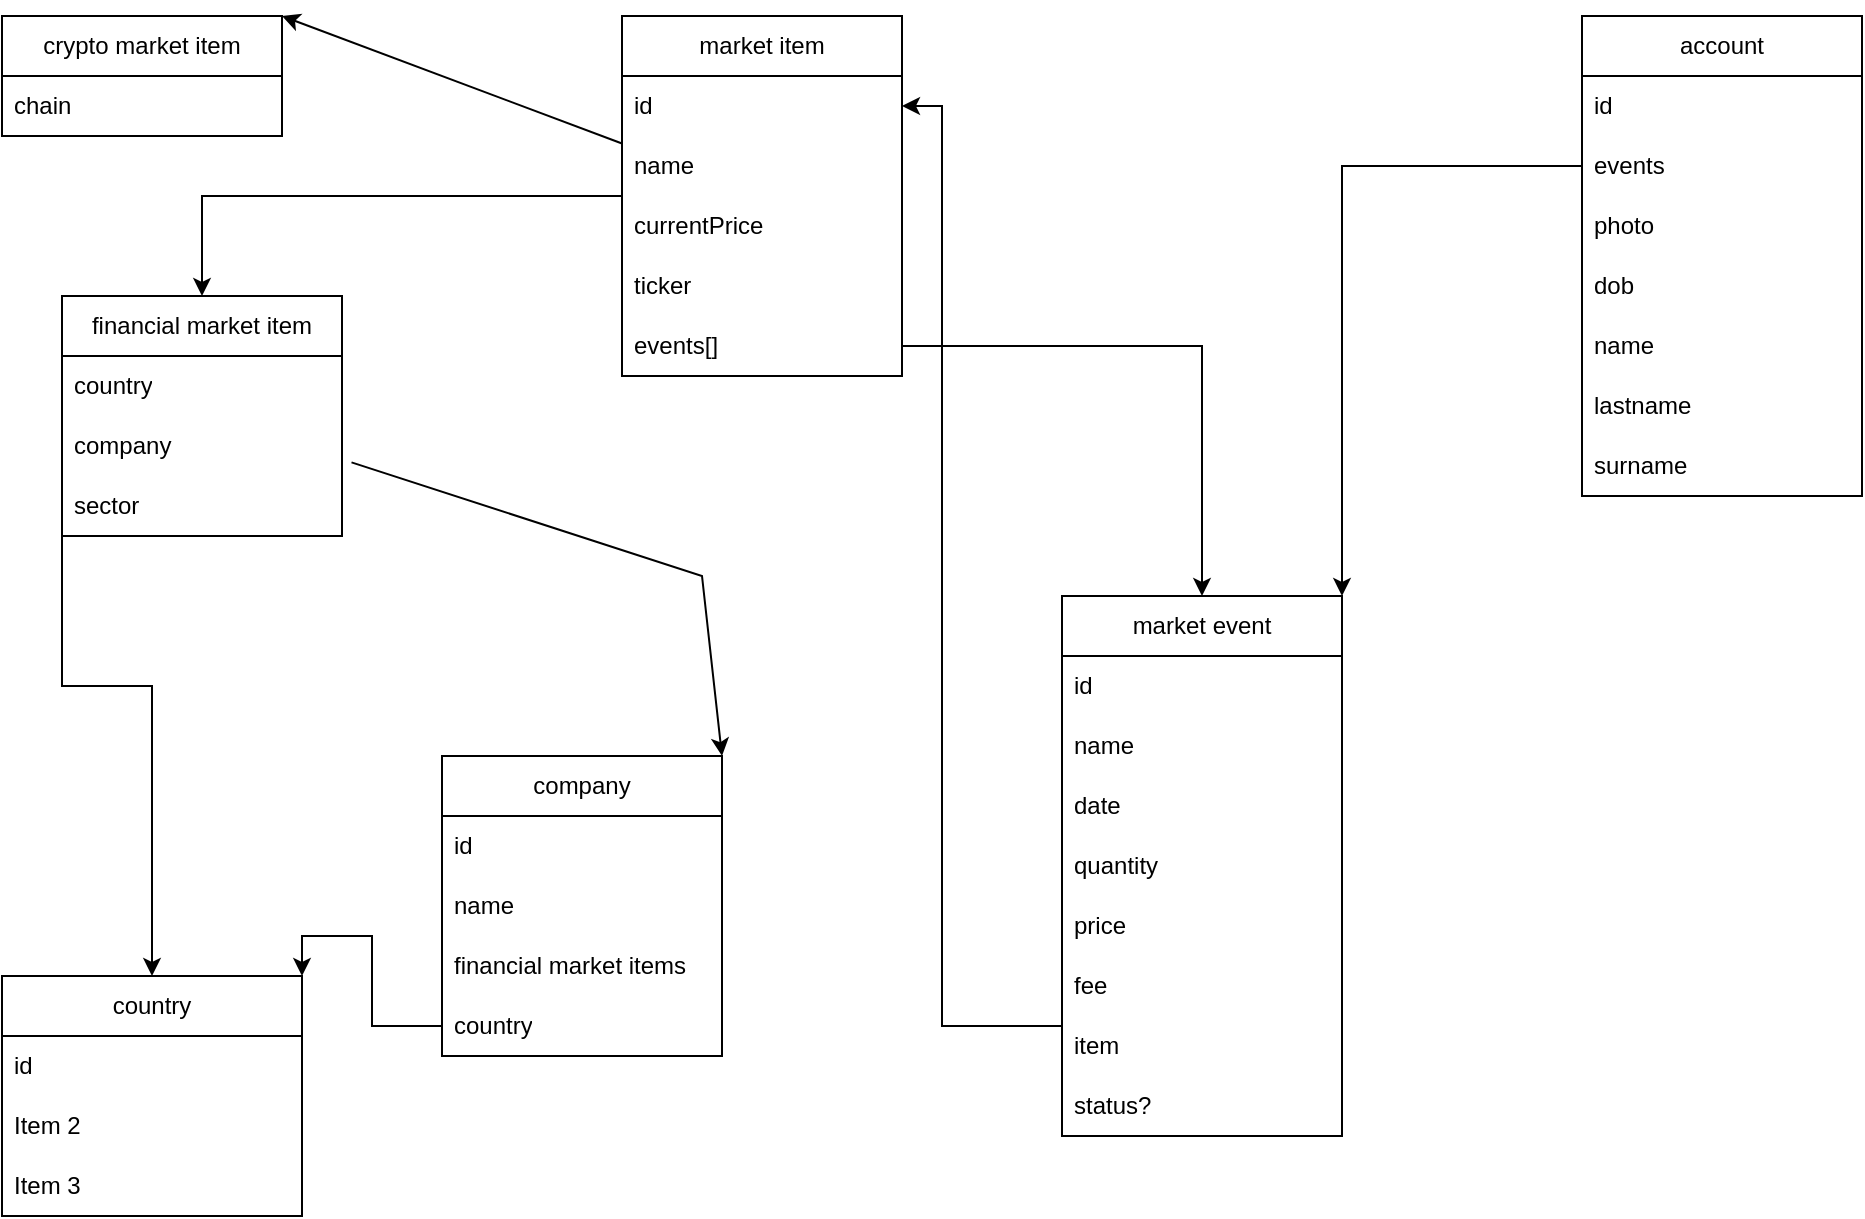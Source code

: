 <mxfile version="24.8.6">
  <diagram name="Page-1" id="42789a77-a242-8287-6e28-9cd8cfd52e62">
    <mxGraphModel dx="1524" dy="803" grid="1" gridSize="10" guides="1" tooltips="1" connect="1" arrows="1" fold="1" page="1" pageScale="1" pageWidth="1100" pageHeight="850" background="none" math="0" shadow="0">
      <root>
        <mxCell id="0" />
        <mxCell id="1" parent="0" />
        <mxCell id="1LI2JtkJgWP_I5isK35J-2" value="market event" style="swimlane;fontStyle=0;childLayout=stackLayout;horizontal=1;startSize=30;horizontalStack=0;resizeParent=1;resizeParentMax=0;resizeLast=0;collapsible=1;marginBottom=0;whiteSpace=wrap;html=1;" parent="1" vertex="1">
          <mxGeometry x="540" y="330" width="140" height="270" as="geometry" />
        </mxCell>
        <mxCell id="1LI2JtkJgWP_I5isK35J-3" value="id" style="text;strokeColor=none;fillColor=none;align=left;verticalAlign=middle;spacingLeft=4;spacingRight=4;overflow=hidden;points=[[0,0.5],[1,0.5]];portConstraint=eastwest;rotatable=0;whiteSpace=wrap;html=1;" parent="1LI2JtkJgWP_I5isK35J-2" vertex="1">
          <mxGeometry y="30" width="140" height="30" as="geometry" />
        </mxCell>
        <mxCell id="1LI2JtkJgWP_I5isK35J-4" value="name" style="text;strokeColor=none;fillColor=none;align=left;verticalAlign=middle;spacingLeft=4;spacingRight=4;overflow=hidden;points=[[0,0.5],[1,0.5]];portConstraint=eastwest;rotatable=0;whiteSpace=wrap;html=1;" parent="1LI2JtkJgWP_I5isK35J-2" vertex="1">
          <mxGeometry y="60" width="140" height="30" as="geometry" />
        </mxCell>
        <mxCell id="1LI2JtkJgWP_I5isK35J-5" value="date" style="text;strokeColor=none;fillColor=none;align=left;verticalAlign=middle;spacingLeft=4;spacingRight=4;overflow=hidden;points=[[0,0.5],[1,0.5]];portConstraint=eastwest;rotatable=0;whiteSpace=wrap;html=1;" parent="1LI2JtkJgWP_I5isK35J-2" vertex="1">
          <mxGeometry y="90" width="140" height="30" as="geometry" />
        </mxCell>
        <mxCell id="1LI2JtkJgWP_I5isK35J-13" value="quantity" style="text;strokeColor=none;fillColor=none;align=left;verticalAlign=middle;spacingLeft=4;spacingRight=4;overflow=hidden;points=[[0,0.5],[1,0.5]];portConstraint=eastwest;rotatable=0;whiteSpace=wrap;html=1;" parent="1LI2JtkJgWP_I5isK35J-2" vertex="1">
          <mxGeometry y="120" width="140" height="30" as="geometry" />
        </mxCell>
        <mxCell id="1LI2JtkJgWP_I5isK35J-16" value="price" style="text;strokeColor=none;fillColor=none;align=left;verticalAlign=middle;spacingLeft=4;spacingRight=4;overflow=hidden;points=[[0,0.5],[1,0.5]];portConstraint=eastwest;rotatable=0;whiteSpace=wrap;html=1;" parent="1LI2JtkJgWP_I5isK35J-2" vertex="1">
          <mxGeometry y="150" width="140" height="30" as="geometry" />
        </mxCell>
        <mxCell id="1LI2JtkJgWP_I5isK35J-17" value="fee" style="text;strokeColor=none;fillColor=none;align=left;verticalAlign=middle;spacingLeft=4;spacingRight=4;overflow=hidden;points=[[0,0.5],[1,0.5]];portConstraint=eastwest;rotatable=0;whiteSpace=wrap;html=1;" parent="1LI2JtkJgWP_I5isK35J-2" vertex="1">
          <mxGeometry y="180" width="140" height="30" as="geometry" />
        </mxCell>
        <mxCell id="1LI2JtkJgWP_I5isK35J-14" value="item" style="text;strokeColor=none;fillColor=none;align=left;verticalAlign=middle;spacingLeft=4;spacingRight=4;overflow=hidden;points=[[0,0.5],[1,0.5]];portConstraint=eastwest;rotatable=0;whiteSpace=wrap;html=1;" parent="1LI2JtkJgWP_I5isK35J-2" vertex="1">
          <mxGeometry y="210" width="140" height="30" as="geometry" />
        </mxCell>
        <mxCell id="1LI2JtkJgWP_I5isK35J-18" value="status?" style="text;strokeColor=none;fillColor=none;align=left;verticalAlign=middle;spacingLeft=4;spacingRight=4;overflow=hidden;points=[[0,0.5],[1,0.5]];portConstraint=eastwest;rotatable=0;whiteSpace=wrap;html=1;" parent="1LI2JtkJgWP_I5isK35J-2" vertex="1">
          <mxGeometry y="240" width="140" height="30" as="geometry" />
        </mxCell>
        <mxCell id="1LI2JtkJgWP_I5isK35J-31" style="edgeStyle=orthogonalEdgeStyle;rounded=0;orthogonalLoop=1;jettySize=auto;html=1;entryX=0.5;entryY=0;entryDx=0;entryDy=0;" parent="1" source="1LI2JtkJgWP_I5isK35J-6" target="1LI2JtkJgWP_I5isK35J-27" edge="1">
          <mxGeometry relative="1" as="geometry" />
        </mxCell>
        <mxCell id="1LI2JtkJgWP_I5isK35J-6" value="market item" style="swimlane;fontStyle=0;childLayout=stackLayout;horizontal=1;startSize=30;horizontalStack=0;resizeParent=1;resizeParentMax=0;resizeLast=0;collapsible=1;marginBottom=0;whiteSpace=wrap;html=1;" parent="1" vertex="1">
          <mxGeometry x="320" y="40" width="140" height="180" as="geometry" />
        </mxCell>
        <mxCell id="1LI2JtkJgWP_I5isK35J-7" value="id&lt;span style=&quot;white-space: pre;&quot;&gt;&#x9;&lt;/span&gt;" style="text;strokeColor=none;fillColor=none;align=left;verticalAlign=middle;spacingLeft=4;spacingRight=4;overflow=hidden;points=[[0,0.5],[1,0.5]];portConstraint=eastwest;rotatable=0;whiteSpace=wrap;html=1;" parent="1LI2JtkJgWP_I5isK35J-6" vertex="1">
          <mxGeometry y="30" width="140" height="30" as="geometry" />
        </mxCell>
        <mxCell id="1LI2JtkJgWP_I5isK35J-8" value="name" style="text;strokeColor=none;fillColor=none;align=left;verticalAlign=middle;spacingLeft=4;spacingRight=4;overflow=hidden;points=[[0,0.5],[1,0.5]];portConstraint=eastwest;rotatable=0;whiteSpace=wrap;html=1;" parent="1LI2JtkJgWP_I5isK35J-6" vertex="1">
          <mxGeometry y="60" width="140" height="30" as="geometry" />
        </mxCell>
        <mxCell id="1LI2JtkJgWP_I5isK35J-12" value="currentPrice" style="text;strokeColor=none;fillColor=none;align=left;verticalAlign=middle;spacingLeft=4;spacingRight=4;overflow=hidden;points=[[0,0.5],[1,0.5]];portConstraint=eastwest;rotatable=0;whiteSpace=wrap;html=1;" parent="1LI2JtkJgWP_I5isK35J-6" vertex="1">
          <mxGeometry y="90" width="140" height="30" as="geometry" />
        </mxCell>
        <mxCell id="1LI2JtkJgWP_I5isK35J-19" value="ticker" style="text;strokeColor=none;fillColor=none;align=left;verticalAlign=middle;spacingLeft=4;spacingRight=4;overflow=hidden;points=[[0,0.5],[1,0.5]];portConstraint=eastwest;rotatable=0;whiteSpace=wrap;html=1;" parent="1LI2JtkJgWP_I5isK35J-6" vertex="1">
          <mxGeometry y="120" width="140" height="30" as="geometry" />
        </mxCell>
        <mxCell id="1LI2JtkJgWP_I5isK35J-9" value="events[]" style="text;strokeColor=none;fillColor=none;align=left;verticalAlign=middle;spacingLeft=4;spacingRight=4;overflow=hidden;points=[[0,0.5],[1,0.5]];portConstraint=eastwest;rotatable=0;whiteSpace=wrap;html=1;" parent="1LI2JtkJgWP_I5isK35J-6" vertex="1">
          <mxGeometry y="150" width="140" height="30" as="geometry" />
        </mxCell>
        <mxCell id="1LI2JtkJgWP_I5isK35J-15" style="edgeStyle=orthogonalEdgeStyle;rounded=0;orthogonalLoop=1;jettySize=auto;html=1;" parent="1" source="1LI2JtkJgWP_I5isK35J-14" target="1LI2JtkJgWP_I5isK35J-7" edge="1">
          <mxGeometry relative="1" as="geometry">
            <Array as="points">
              <mxPoint x="480" y="545" />
              <mxPoint x="480" y="85" />
            </Array>
          </mxGeometry>
        </mxCell>
        <mxCell id="1LI2JtkJgWP_I5isK35J-20" value="crypto market item" style="swimlane;fontStyle=0;childLayout=stackLayout;horizontal=1;startSize=30;horizontalStack=0;resizeParent=1;resizeParentMax=0;resizeLast=0;collapsible=1;marginBottom=0;whiteSpace=wrap;html=1;" parent="1" vertex="1">
          <mxGeometry x="10" y="40" width="140" height="60" as="geometry" />
        </mxCell>
        <mxCell id="1LI2JtkJgWP_I5isK35J-21" value="chain" style="text;strokeColor=none;fillColor=none;align=left;verticalAlign=middle;spacingLeft=4;spacingRight=4;overflow=hidden;points=[[0,0.5],[1,0.5]];portConstraint=eastwest;rotatable=0;whiteSpace=wrap;html=1;" parent="1LI2JtkJgWP_I5isK35J-20" vertex="1">
          <mxGeometry y="30" width="140" height="30" as="geometry" />
        </mxCell>
        <mxCell id="1LI2JtkJgWP_I5isK35J-25" value="" style="endArrow=classic;html=1;rounded=0;entryX=1;entryY=0;entryDx=0;entryDy=0;" parent="1" source="1LI2JtkJgWP_I5isK35J-6" target="1LI2JtkJgWP_I5isK35J-20" edge="1">
          <mxGeometry width="50" height="50" relative="1" as="geometry">
            <mxPoint x="520" y="440" as="sourcePoint" />
            <mxPoint x="570" y="390" as="targetPoint" />
          </mxGeometry>
        </mxCell>
        <mxCell id="1LI2JtkJgWP_I5isK35J-26" style="edgeStyle=orthogonalEdgeStyle;rounded=0;orthogonalLoop=1;jettySize=auto;html=1;entryX=0.5;entryY=0;entryDx=0;entryDy=0;" parent="1" source="1LI2JtkJgWP_I5isK35J-9" target="1LI2JtkJgWP_I5isK35J-2" edge="1">
          <mxGeometry relative="1" as="geometry" />
        </mxCell>
        <mxCell id="1LI2JtkJgWP_I5isK35J-27" value="financial market item" style="swimlane;fontStyle=0;childLayout=stackLayout;horizontal=1;startSize=30;horizontalStack=0;resizeParent=1;resizeParentMax=0;resizeLast=0;collapsible=1;marginBottom=0;whiteSpace=wrap;html=1;" parent="1" vertex="1">
          <mxGeometry x="40" y="180" width="140" height="120" as="geometry" />
        </mxCell>
        <mxCell id="1LI2JtkJgWP_I5isK35J-28" value="country" style="text;strokeColor=none;fillColor=none;align=left;verticalAlign=middle;spacingLeft=4;spacingRight=4;overflow=hidden;points=[[0,0.5],[1,0.5]];portConstraint=eastwest;rotatable=0;whiteSpace=wrap;html=1;" parent="1LI2JtkJgWP_I5isK35J-27" vertex="1">
          <mxGeometry y="30" width="140" height="30" as="geometry" />
        </mxCell>
        <mxCell id="1LI2JtkJgWP_I5isK35J-29" value="company" style="text;strokeColor=none;fillColor=none;align=left;verticalAlign=middle;spacingLeft=4;spacingRight=4;overflow=hidden;points=[[0,0.5],[1,0.5]];portConstraint=eastwest;rotatable=0;whiteSpace=wrap;html=1;" parent="1LI2JtkJgWP_I5isK35J-27" vertex="1">
          <mxGeometry y="60" width="140" height="30" as="geometry" />
        </mxCell>
        <mxCell id="1LI2JtkJgWP_I5isK35J-30" value="sector" style="text;strokeColor=none;fillColor=none;align=left;verticalAlign=middle;spacingLeft=4;spacingRight=4;overflow=hidden;points=[[0,0.5],[1,0.5]];portConstraint=eastwest;rotatable=0;whiteSpace=wrap;html=1;" parent="1LI2JtkJgWP_I5isK35J-27" vertex="1">
          <mxGeometry y="90" width="140" height="30" as="geometry" />
        </mxCell>
        <mxCell id="1LI2JtkJgWP_I5isK35J-32" value="company" style="swimlane;fontStyle=0;childLayout=stackLayout;horizontal=1;startSize=30;horizontalStack=0;resizeParent=1;resizeParentMax=0;resizeLast=0;collapsible=1;marginBottom=0;whiteSpace=wrap;html=1;" parent="1" vertex="1">
          <mxGeometry x="230" y="410" width="140" height="150" as="geometry" />
        </mxCell>
        <mxCell id="1LI2JtkJgWP_I5isK35J-33" value="id" style="text;strokeColor=none;fillColor=none;align=left;verticalAlign=middle;spacingLeft=4;spacingRight=4;overflow=hidden;points=[[0,0.5],[1,0.5]];portConstraint=eastwest;rotatable=0;whiteSpace=wrap;html=1;" parent="1LI2JtkJgWP_I5isK35J-32" vertex="1">
          <mxGeometry y="30" width="140" height="30" as="geometry" />
        </mxCell>
        <mxCell id="1LI2JtkJgWP_I5isK35J-34" value="name" style="text;strokeColor=none;fillColor=none;align=left;verticalAlign=middle;spacingLeft=4;spacingRight=4;overflow=hidden;points=[[0,0.5],[1,0.5]];portConstraint=eastwest;rotatable=0;whiteSpace=wrap;html=1;" parent="1LI2JtkJgWP_I5isK35J-32" vertex="1">
          <mxGeometry y="60" width="140" height="30" as="geometry" />
        </mxCell>
        <mxCell id="1LI2JtkJgWP_I5isK35J-35" value="financial market items" style="text;strokeColor=none;fillColor=none;align=left;verticalAlign=middle;spacingLeft=4;spacingRight=4;overflow=hidden;points=[[0,0.5],[1,0.5]];portConstraint=eastwest;rotatable=0;whiteSpace=wrap;html=1;" parent="1LI2JtkJgWP_I5isK35J-32" vertex="1">
          <mxGeometry y="90" width="140" height="30" as="geometry" />
        </mxCell>
        <mxCell id="1LI2JtkJgWP_I5isK35J-46" value="country" style="text;strokeColor=none;fillColor=none;align=left;verticalAlign=middle;spacingLeft=4;spacingRight=4;overflow=hidden;points=[[0,0.5],[1,0.5]];portConstraint=eastwest;rotatable=0;whiteSpace=wrap;html=1;" parent="1LI2JtkJgWP_I5isK35J-32" vertex="1">
          <mxGeometry y="120" width="140" height="30" as="geometry" />
        </mxCell>
        <mxCell id="1LI2JtkJgWP_I5isK35J-40" value="country" style="swimlane;fontStyle=0;childLayout=stackLayout;horizontal=1;startSize=30;horizontalStack=0;resizeParent=1;resizeParentMax=0;resizeLast=0;collapsible=1;marginBottom=0;whiteSpace=wrap;html=1;" parent="1" vertex="1">
          <mxGeometry x="10" y="520" width="150" height="120" as="geometry" />
        </mxCell>
        <mxCell id="1LI2JtkJgWP_I5isK35J-41" value="id" style="text;strokeColor=none;fillColor=none;align=left;verticalAlign=middle;spacingLeft=4;spacingRight=4;overflow=hidden;points=[[0,0.5],[1,0.5]];portConstraint=eastwest;rotatable=0;whiteSpace=wrap;html=1;" parent="1LI2JtkJgWP_I5isK35J-40" vertex="1">
          <mxGeometry y="30" width="150" height="30" as="geometry" />
        </mxCell>
        <mxCell id="1LI2JtkJgWP_I5isK35J-42" value="Item 2" style="text;strokeColor=none;fillColor=none;align=left;verticalAlign=middle;spacingLeft=4;spacingRight=4;overflow=hidden;points=[[0,0.5],[1,0.5]];portConstraint=eastwest;rotatable=0;whiteSpace=wrap;html=1;" parent="1LI2JtkJgWP_I5isK35J-40" vertex="1">
          <mxGeometry y="60" width="150" height="30" as="geometry" />
        </mxCell>
        <mxCell id="1LI2JtkJgWP_I5isK35J-43" value="Item 3" style="text;strokeColor=none;fillColor=none;align=left;verticalAlign=middle;spacingLeft=4;spacingRight=4;overflow=hidden;points=[[0,0.5],[1,0.5]];portConstraint=eastwest;rotatable=0;whiteSpace=wrap;html=1;" parent="1LI2JtkJgWP_I5isK35J-40" vertex="1">
          <mxGeometry y="90" width="150" height="30" as="geometry" />
        </mxCell>
        <mxCell id="1LI2JtkJgWP_I5isK35J-45" value="" style="endArrow=classic;html=1;rounded=0;exitX=1.034;exitY=0.773;exitDx=0;exitDy=0;exitPerimeter=0;entryX=1;entryY=0;entryDx=0;entryDy=0;" parent="1" source="1LI2JtkJgWP_I5isK35J-29" target="1LI2JtkJgWP_I5isK35J-32" edge="1">
          <mxGeometry width="50" height="50" relative="1" as="geometry">
            <mxPoint x="390" y="500" as="sourcePoint" />
            <mxPoint x="440" y="450" as="targetPoint" />
            <Array as="points">
              <mxPoint x="360" y="320" />
            </Array>
          </mxGeometry>
        </mxCell>
        <mxCell id="1LI2JtkJgWP_I5isK35J-47" style="edgeStyle=orthogonalEdgeStyle;rounded=0;orthogonalLoop=1;jettySize=auto;html=1;entryX=1;entryY=0;entryDx=0;entryDy=0;" parent="1" source="1LI2JtkJgWP_I5isK35J-46" target="1LI2JtkJgWP_I5isK35J-40" edge="1">
          <mxGeometry relative="1" as="geometry" />
        </mxCell>
        <mxCell id="1LI2JtkJgWP_I5isK35J-48" style="edgeStyle=orthogonalEdgeStyle;rounded=0;orthogonalLoop=1;jettySize=auto;html=1;entryX=0.5;entryY=0;entryDx=0;entryDy=0;exitX=0;exitY=0.5;exitDx=0;exitDy=0;" parent="1" source="1LI2JtkJgWP_I5isK35J-28" target="1LI2JtkJgWP_I5isK35J-40" edge="1">
          <mxGeometry relative="1" as="geometry">
            <Array as="points">
              <mxPoint x="85" y="375" />
            </Array>
          </mxGeometry>
        </mxCell>
        <mxCell id="1LI2JtkJgWP_I5isK35J-50" value="account" style="swimlane;fontStyle=0;childLayout=stackLayout;horizontal=1;startSize=30;horizontalStack=0;resizeParent=1;resizeParentMax=0;resizeLast=0;collapsible=1;marginBottom=0;whiteSpace=wrap;html=1;" parent="1" vertex="1">
          <mxGeometry x="800" y="40" width="140" height="240" as="geometry" />
        </mxCell>
        <mxCell id="1LI2JtkJgWP_I5isK35J-51" value="id" style="text;strokeColor=none;fillColor=none;align=left;verticalAlign=middle;spacingLeft=4;spacingRight=4;overflow=hidden;points=[[0,0.5],[1,0.5]];portConstraint=eastwest;rotatable=0;whiteSpace=wrap;html=1;" parent="1LI2JtkJgWP_I5isK35J-50" vertex="1">
          <mxGeometry y="30" width="140" height="30" as="geometry" />
        </mxCell>
        <mxCell id="1LI2JtkJgWP_I5isK35J-52" value="events" style="text;strokeColor=none;fillColor=none;align=left;verticalAlign=middle;spacingLeft=4;spacingRight=4;overflow=hidden;points=[[0,0.5],[1,0.5]];portConstraint=eastwest;rotatable=0;whiteSpace=wrap;html=1;" parent="1LI2JtkJgWP_I5isK35J-50" vertex="1">
          <mxGeometry y="60" width="140" height="30" as="geometry" />
        </mxCell>
        <mxCell id="1LI2JtkJgWP_I5isK35J-67" value="photo" style="text;strokeColor=none;fillColor=none;align=left;verticalAlign=middle;spacingLeft=4;spacingRight=4;overflow=hidden;points=[[0,0.5],[1,0.5]];portConstraint=eastwest;rotatable=0;whiteSpace=wrap;html=1;" parent="1LI2JtkJgWP_I5isK35J-50" vertex="1">
          <mxGeometry y="90" width="140" height="30" as="geometry" />
        </mxCell>
        <mxCell id="1LI2JtkJgWP_I5isK35J-66" value="dob" style="text;strokeColor=none;fillColor=none;align=left;verticalAlign=middle;spacingLeft=4;spacingRight=4;overflow=hidden;points=[[0,0.5],[1,0.5]];portConstraint=eastwest;rotatable=0;whiteSpace=wrap;html=1;" parent="1LI2JtkJgWP_I5isK35J-50" vertex="1">
          <mxGeometry y="120" width="140" height="30" as="geometry" />
        </mxCell>
        <mxCell id="1LI2JtkJgWP_I5isK35J-63" value="name" style="text;strokeColor=none;fillColor=none;align=left;verticalAlign=middle;spacingLeft=4;spacingRight=4;overflow=hidden;points=[[0,0.5],[1,0.5]];portConstraint=eastwest;rotatable=0;whiteSpace=wrap;html=1;" parent="1LI2JtkJgWP_I5isK35J-50" vertex="1">
          <mxGeometry y="150" width="140" height="30" as="geometry" />
        </mxCell>
        <mxCell id="1LI2JtkJgWP_I5isK35J-65" value="lastname" style="text;strokeColor=none;fillColor=none;align=left;verticalAlign=middle;spacingLeft=4;spacingRight=4;overflow=hidden;points=[[0,0.5],[1,0.5]];portConstraint=eastwest;rotatable=0;whiteSpace=wrap;html=1;" parent="1LI2JtkJgWP_I5isK35J-50" vertex="1">
          <mxGeometry y="180" width="140" height="30" as="geometry" />
        </mxCell>
        <mxCell id="1LI2JtkJgWP_I5isK35J-64" value="surname" style="text;strokeColor=none;fillColor=none;align=left;verticalAlign=middle;spacingLeft=4;spacingRight=4;overflow=hidden;points=[[0,0.5],[1,0.5]];portConstraint=eastwest;rotatable=0;whiteSpace=wrap;html=1;" parent="1LI2JtkJgWP_I5isK35J-50" vertex="1">
          <mxGeometry y="210" width="140" height="30" as="geometry" />
        </mxCell>
        <mxCell id="1LI2JtkJgWP_I5isK35J-54" style="edgeStyle=orthogonalEdgeStyle;rounded=0;orthogonalLoop=1;jettySize=auto;html=1;entryX=1;entryY=0;entryDx=0;entryDy=0;" parent="1" source="1LI2JtkJgWP_I5isK35J-52" target="1LI2JtkJgWP_I5isK35J-2" edge="1">
          <mxGeometry relative="1" as="geometry" />
        </mxCell>
      </root>
    </mxGraphModel>
  </diagram>
</mxfile>
